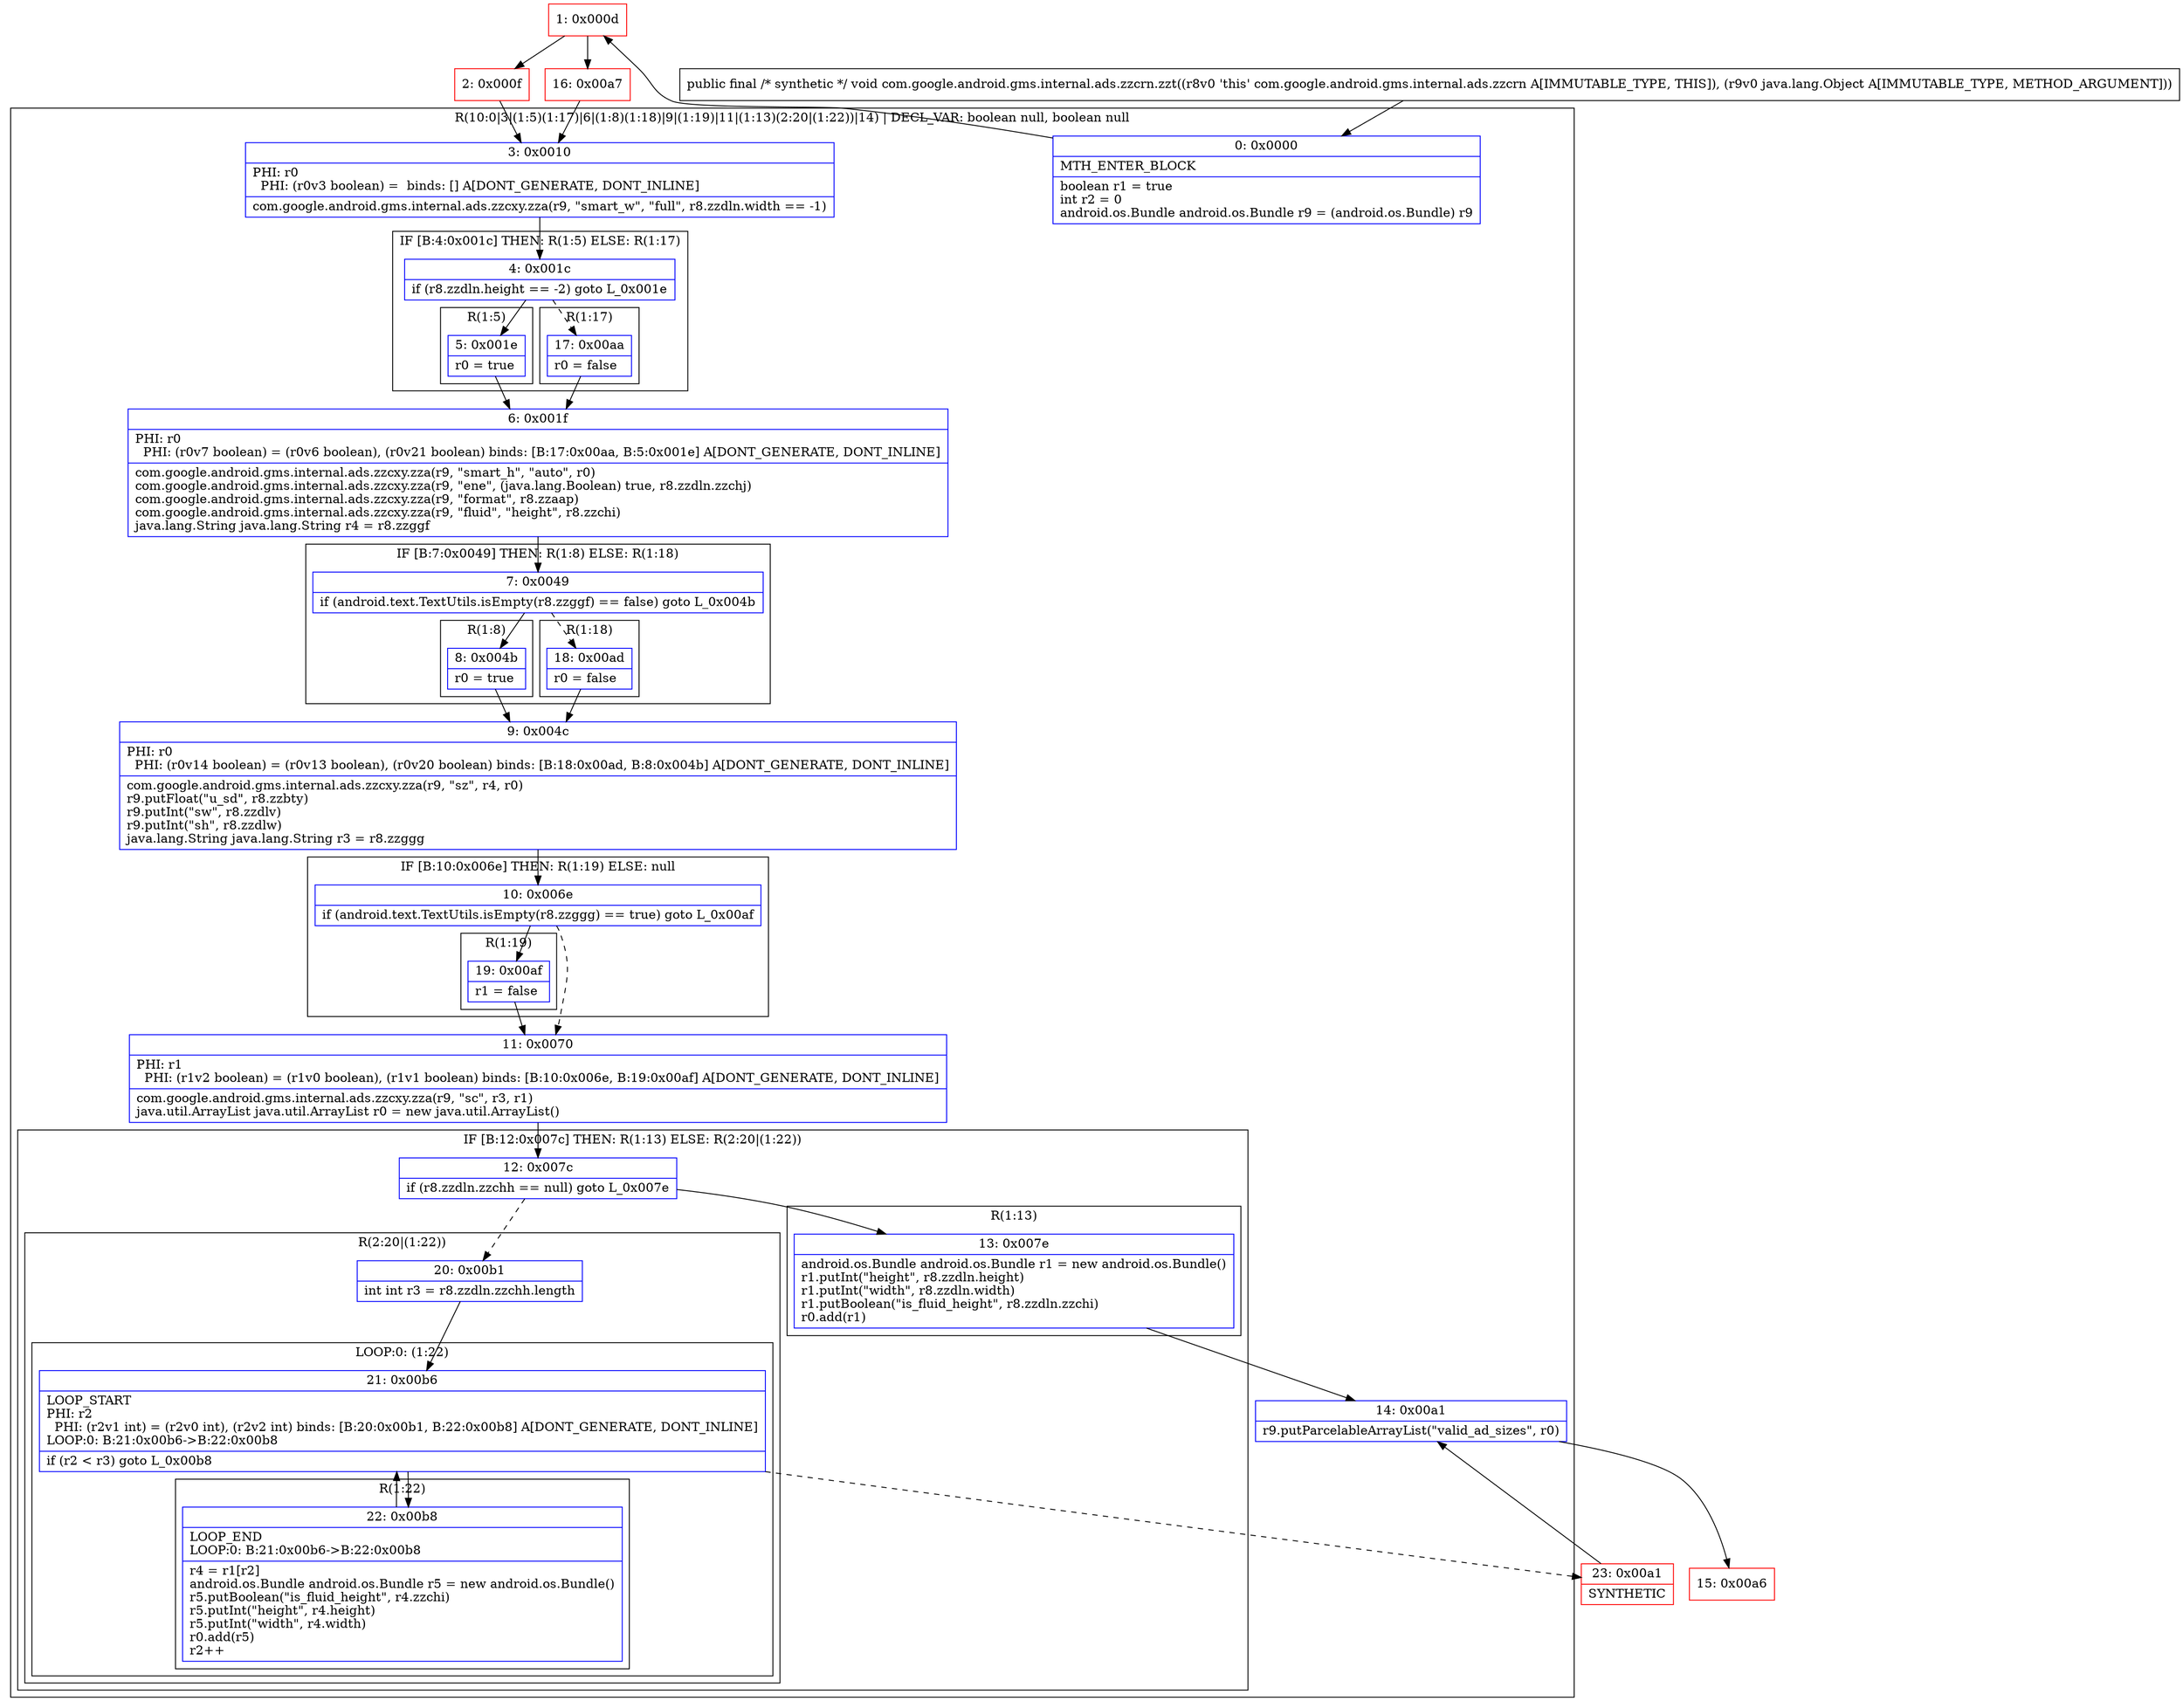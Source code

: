 digraph "CFG forcom.google.android.gms.internal.ads.zzcrn.zzt(Ljava\/lang\/Object;)V" {
subgraph cluster_Region_116685237 {
label = "R(10:0|3|(1:5)(1:17)|6|(1:8)(1:18)|9|(1:19)|11|(1:13)(2:20|(1:22))|14) | DECL_VAR: boolean null, boolean null\l";
node [shape=record,color=blue];
Node_0 [shape=record,label="{0\:\ 0x0000|MTH_ENTER_BLOCK\l|boolean r1 = true\lint r2 = 0\landroid.os.Bundle android.os.Bundle r9 = (android.os.Bundle) r9\l}"];
Node_3 [shape=record,label="{3\:\ 0x0010|PHI: r0 \l  PHI: (r0v3 boolean) =  binds: [] A[DONT_GENERATE, DONT_INLINE]\l|com.google.android.gms.internal.ads.zzcxy.zza(r9, \"smart_w\", \"full\", r8.zzdln.width == \-1)\l}"];
subgraph cluster_IfRegion_649945940 {
label = "IF [B:4:0x001c] THEN: R(1:5) ELSE: R(1:17)";
node [shape=record,color=blue];
Node_4 [shape=record,label="{4\:\ 0x001c|if (r8.zzdln.height == \-2) goto L_0x001e\l}"];
subgraph cluster_Region_164072329 {
label = "R(1:5)";
node [shape=record,color=blue];
Node_5 [shape=record,label="{5\:\ 0x001e|r0 = true\l}"];
}
subgraph cluster_Region_752576118 {
label = "R(1:17)";
node [shape=record,color=blue];
Node_17 [shape=record,label="{17\:\ 0x00aa|r0 = false\l}"];
}
}
Node_6 [shape=record,label="{6\:\ 0x001f|PHI: r0 \l  PHI: (r0v7 boolean) = (r0v6 boolean), (r0v21 boolean) binds: [B:17:0x00aa, B:5:0x001e] A[DONT_GENERATE, DONT_INLINE]\l|com.google.android.gms.internal.ads.zzcxy.zza(r9, \"smart_h\", \"auto\", r0)\lcom.google.android.gms.internal.ads.zzcxy.zza(r9, \"ene\", (java.lang.Boolean) true, r8.zzdln.zzchj)\lcom.google.android.gms.internal.ads.zzcxy.zza(r9, \"format\", r8.zzaap)\lcom.google.android.gms.internal.ads.zzcxy.zza(r9, \"fluid\", \"height\", r8.zzchi)\ljava.lang.String java.lang.String r4 = r8.zzggf\l}"];
subgraph cluster_IfRegion_1760499666 {
label = "IF [B:7:0x0049] THEN: R(1:8) ELSE: R(1:18)";
node [shape=record,color=blue];
Node_7 [shape=record,label="{7\:\ 0x0049|if (android.text.TextUtils.isEmpty(r8.zzggf) == false) goto L_0x004b\l}"];
subgraph cluster_Region_1965470889 {
label = "R(1:8)";
node [shape=record,color=blue];
Node_8 [shape=record,label="{8\:\ 0x004b|r0 = true\l}"];
}
subgraph cluster_Region_229347950 {
label = "R(1:18)";
node [shape=record,color=blue];
Node_18 [shape=record,label="{18\:\ 0x00ad|r0 = false\l}"];
}
}
Node_9 [shape=record,label="{9\:\ 0x004c|PHI: r0 \l  PHI: (r0v14 boolean) = (r0v13 boolean), (r0v20 boolean) binds: [B:18:0x00ad, B:8:0x004b] A[DONT_GENERATE, DONT_INLINE]\l|com.google.android.gms.internal.ads.zzcxy.zza(r9, \"sz\", r4, r0)\lr9.putFloat(\"u_sd\", r8.zzbty)\lr9.putInt(\"sw\", r8.zzdlv)\lr9.putInt(\"sh\", r8.zzdlw)\ljava.lang.String java.lang.String r3 = r8.zzggg\l}"];
subgraph cluster_IfRegion_1637098659 {
label = "IF [B:10:0x006e] THEN: R(1:19) ELSE: null";
node [shape=record,color=blue];
Node_10 [shape=record,label="{10\:\ 0x006e|if (android.text.TextUtils.isEmpty(r8.zzggg) == true) goto L_0x00af\l}"];
subgraph cluster_Region_1814890671 {
label = "R(1:19)";
node [shape=record,color=blue];
Node_19 [shape=record,label="{19\:\ 0x00af|r1 = false\l}"];
}
}
Node_11 [shape=record,label="{11\:\ 0x0070|PHI: r1 \l  PHI: (r1v2 boolean) = (r1v0 boolean), (r1v1 boolean) binds: [B:10:0x006e, B:19:0x00af] A[DONT_GENERATE, DONT_INLINE]\l|com.google.android.gms.internal.ads.zzcxy.zza(r9, \"sc\", r3, r1)\ljava.util.ArrayList java.util.ArrayList r0 = new java.util.ArrayList()\l}"];
subgraph cluster_IfRegion_2004525231 {
label = "IF [B:12:0x007c] THEN: R(1:13) ELSE: R(2:20|(1:22))";
node [shape=record,color=blue];
Node_12 [shape=record,label="{12\:\ 0x007c|if (r8.zzdln.zzchh == null) goto L_0x007e\l}"];
subgraph cluster_Region_37328045 {
label = "R(1:13)";
node [shape=record,color=blue];
Node_13 [shape=record,label="{13\:\ 0x007e|android.os.Bundle android.os.Bundle r1 = new android.os.Bundle()\lr1.putInt(\"height\", r8.zzdln.height)\lr1.putInt(\"width\", r8.zzdln.width)\lr1.putBoolean(\"is_fluid_height\", r8.zzdln.zzchi)\lr0.add(r1)\l}"];
}
subgraph cluster_Region_932695200 {
label = "R(2:20|(1:22))";
node [shape=record,color=blue];
Node_20 [shape=record,label="{20\:\ 0x00b1|int int r3 = r8.zzdln.zzchh.length\l}"];
subgraph cluster_LoopRegion_982567639 {
label = "LOOP:0: (1:22)";
node [shape=record,color=blue];
Node_21 [shape=record,label="{21\:\ 0x00b6|LOOP_START\lPHI: r2 \l  PHI: (r2v1 int) = (r2v0 int), (r2v2 int) binds: [B:20:0x00b1, B:22:0x00b8] A[DONT_GENERATE, DONT_INLINE]\lLOOP:0: B:21:0x00b6\-\>B:22:0x00b8\l|if (r2 \< r3) goto L_0x00b8\l}"];
subgraph cluster_Region_1524912672 {
label = "R(1:22)";
node [shape=record,color=blue];
Node_22 [shape=record,label="{22\:\ 0x00b8|LOOP_END\lLOOP:0: B:21:0x00b6\-\>B:22:0x00b8\l|r4 = r1[r2]\landroid.os.Bundle android.os.Bundle r5 = new android.os.Bundle()\lr5.putBoolean(\"is_fluid_height\", r4.zzchi)\lr5.putInt(\"height\", r4.height)\lr5.putInt(\"width\", r4.width)\lr0.add(r5)\lr2++\l}"];
}
}
}
}
Node_14 [shape=record,label="{14\:\ 0x00a1|r9.putParcelableArrayList(\"valid_ad_sizes\", r0)\l}"];
}
Node_1 [shape=record,color=red,label="{1\:\ 0x000d}"];
Node_2 [shape=record,color=red,label="{2\:\ 0x000f}"];
Node_15 [shape=record,color=red,label="{15\:\ 0x00a6}"];
Node_16 [shape=record,color=red,label="{16\:\ 0x00a7}"];
Node_23 [shape=record,color=red,label="{23\:\ 0x00a1|SYNTHETIC\l}"];
MethodNode[shape=record,label="{public final \/* synthetic *\/ void com.google.android.gms.internal.ads.zzcrn.zzt((r8v0 'this' com.google.android.gms.internal.ads.zzcrn A[IMMUTABLE_TYPE, THIS]), (r9v0 java.lang.Object A[IMMUTABLE_TYPE, METHOD_ARGUMENT])) }"];
MethodNode -> Node_0;
Node_0 -> Node_1;
Node_3 -> Node_4;
Node_4 -> Node_5;
Node_4 -> Node_17[style=dashed];
Node_5 -> Node_6;
Node_17 -> Node_6;
Node_6 -> Node_7;
Node_7 -> Node_8;
Node_7 -> Node_18[style=dashed];
Node_8 -> Node_9;
Node_18 -> Node_9;
Node_9 -> Node_10;
Node_10 -> Node_11[style=dashed];
Node_10 -> Node_19;
Node_19 -> Node_11;
Node_11 -> Node_12;
Node_12 -> Node_13;
Node_12 -> Node_20[style=dashed];
Node_13 -> Node_14;
Node_20 -> Node_21;
Node_21 -> Node_22;
Node_21 -> Node_23[style=dashed];
Node_22 -> Node_21;
Node_14 -> Node_15;
Node_1 -> Node_2;
Node_1 -> Node_16;
Node_2 -> Node_3;
Node_16 -> Node_3;
Node_23 -> Node_14;
}

